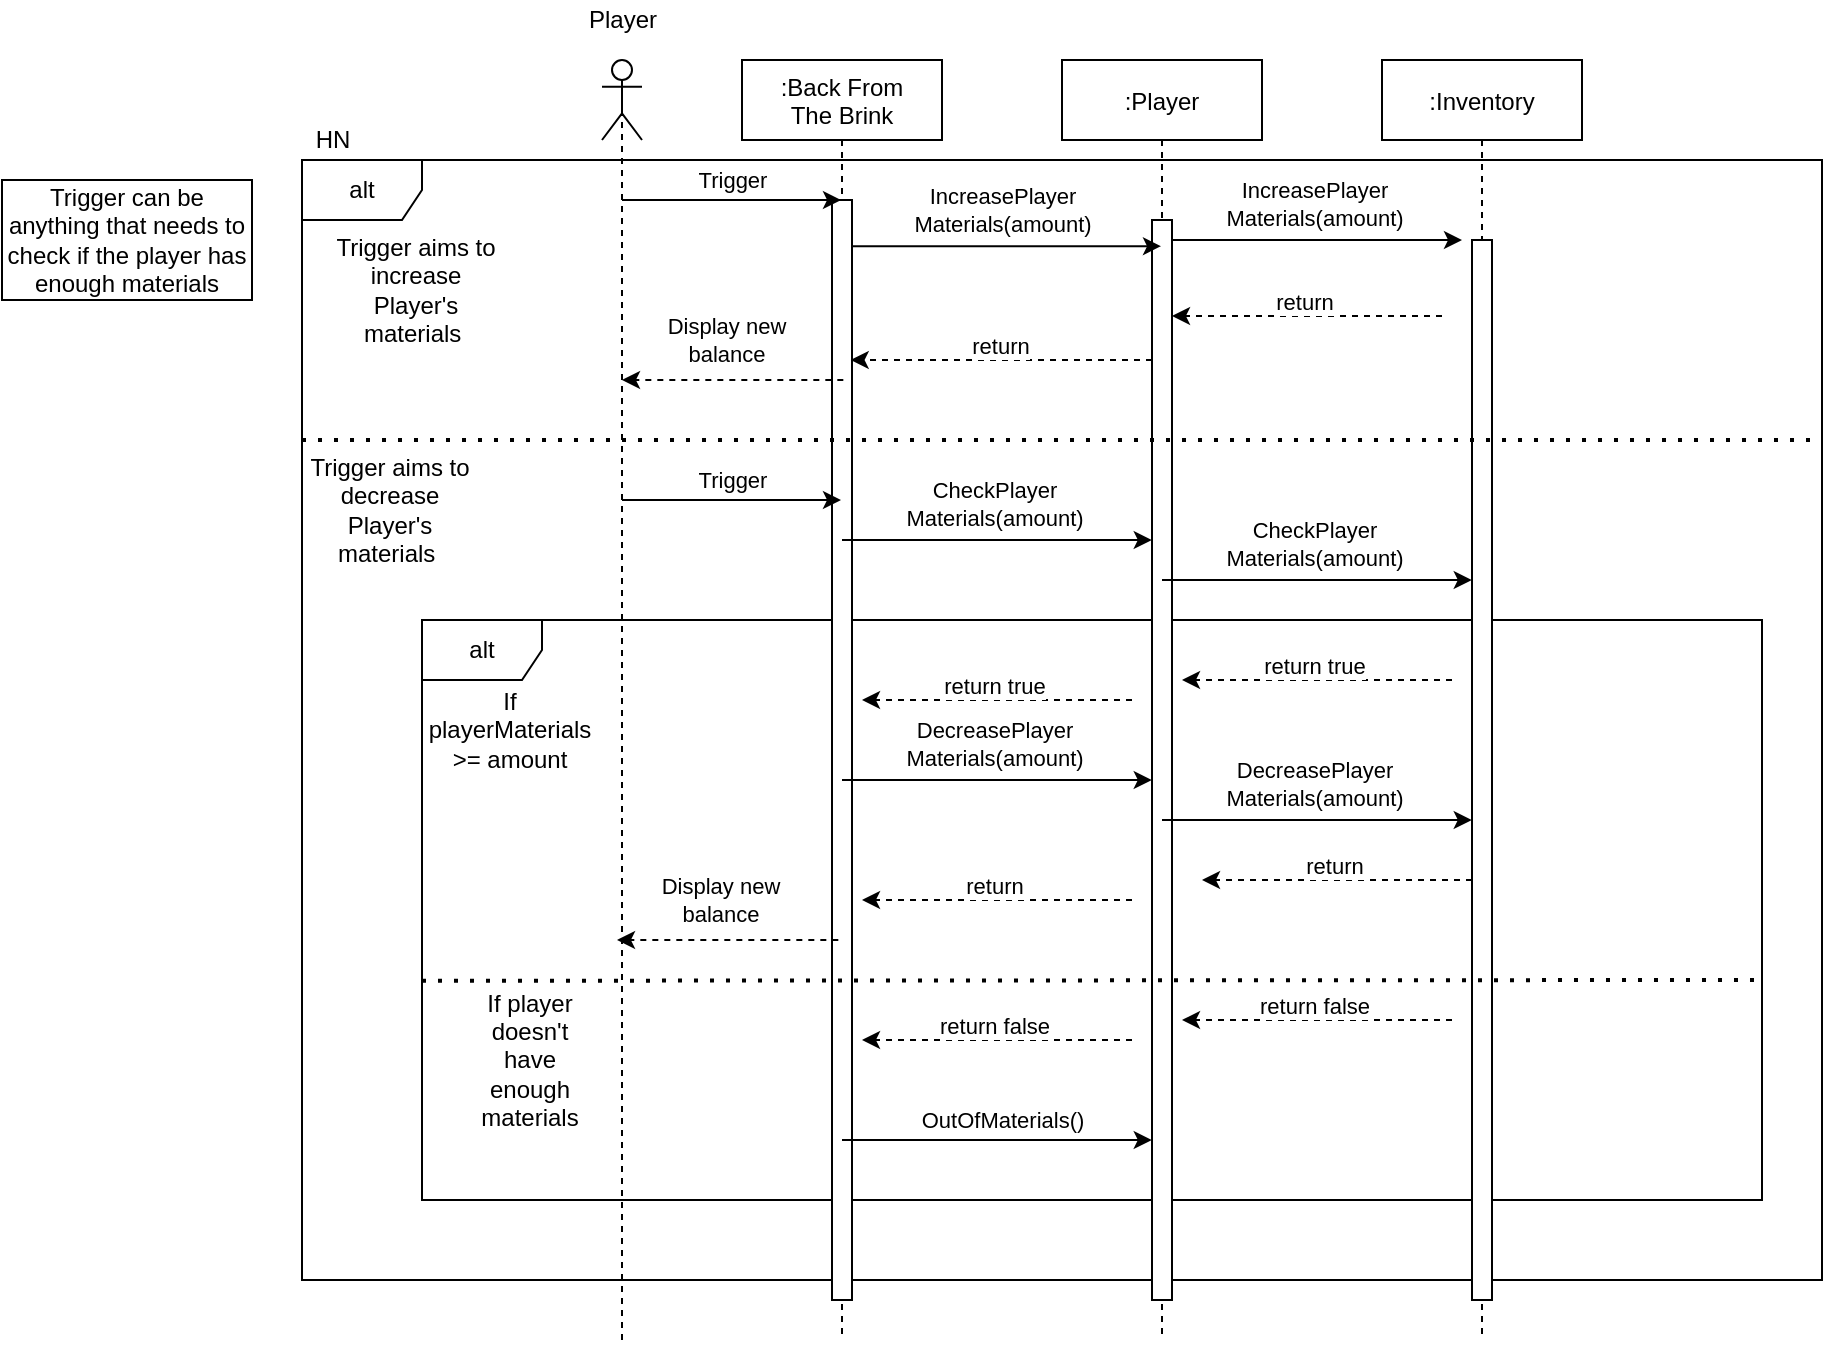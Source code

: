 <mxfile version="13.9.9" type="device"><diagram id="kgpKYQtTHZ0yAKxKKP6v" name="Page-1"><mxGraphModel dx="1592" dy="567" grid="1" gridSize="10" guides="1" tooltips="1" connect="1" arrows="1" fold="1" page="1" pageScale="1" pageWidth="850" pageHeight="1100" math="0" shadow="0"><root><mxCell id="0"/><mxCell id="1" parent="0"/><mxCell id="u-2S_OhRs1uuInYMgHcG-6" value="alt" style="shape=umlFrame;whiteSpace=wrap;html=1;" vertex="1" parent="1"><mxGeometry x="-100" y="130" width="760" height="560" as="geometry"/></mxCell><mxCell id="u-2S_OhRs1uuInYMgHcG-26" value="alt" style="shape=umlFrame;whiteSpace=wrap;html=1;" vertex="1" parent="1"><mxGeometry x="-40" y="360" width="670" height="290" as="geometry"/></mxCell><mxCell id="3nuBFxr9cyL0pnOWT2aG-1" value=":Back From&#10;The Brink" style="shape=umlLifeline;perimeter=lifelinePerimeter;container=1;collapsible=0;recursiveResize=0;rounded=0;shadow=0;strokeWidth=1;" parent="1" vertex="1"><mxGeometry x="120" y="80" width="100" height="640" as="geometry"/></mxCell><mxCell id="3nuBFxr9cyL0pnOWT2aG-2" value="" style="points=[];perimeter=orthogonalPerimeter;rounded=0;shadow=0;strokeWidth=1;" parent="3nuBFxr9cyL0pnOWT2aG-1" vertex="1"><mxGeometry x="45" y="70" width="10" height="550" as="geometry"/></mxCell><mxCell id="3nuBFxr9cyL0pnOWT2aG-5" value=":Player" style="shape=umlLifeline;perimeter=lifelinePerimeter;container=1;collapsible=0;recursiveResize=0;rounded=0;shadow=0;strokeWidth=1;" parent="1" vertex="1"><mxGeometry x="280" y="80" width="100" height="640" as="geometry"/></mxCell><mxCell id="3nuBFxr9cyL0pnOWT2aG-6" value="" style="points=[];perimeter=orthogonalPerimeter;rounded=0;shadow=0;strokeWidth=1;" parent="3nuBFxr9cyL0pnOWT2aG-5" vertex="1"><mxGeometry x="45" y="80" width="10" height="540" as="geometry"/></mxCell><mxCell id="ICzBVdSw6qREEAKZk2CO-2" value="" style="shape=umlActor;verticalLabelPosition=bottom;verticalAlign=top;html=1;" parent="1" vertex="1"><mxGeometry x="50" y="80" width="20" height="40" as="geometry"/></mxCell><mxCell id="ICzBVdSw6qREEAKZk2CO-3" value="" style="endArrow=none;dashed=1;html=1;entryX=0.5;entryY=0.5;entryDx=0;entryDy=0;entryPerimeter=0;" parent="1" target="ICzBVdSw6qREEAKZk2CO-2" edge="1"><mxGeometry width="50" height="50" relative="1" as="geometry"><mxPoint x="60" y="720" as="sourcePoint"/><mxPoint x="60" y="190" as="targetPoint"/></mxGeometry></mxCell><mxCell id="ICzBVdSw6qREEAKZk2CO-4" value=":Inventory" style="shape=umlLifeline;perimeter=lifelinePerimeter;container=1;collapsible=0;recursiveResize=0;rounded=0;shadow=0;strokeWidth=1;" parent="1" vertex="1"><mxGeometry x="440" y="80" width="100" height="640" as="geometry"/></mxCell><mxCell id="ICzBVdSw6qREEAKZk2CO-5" value="" style="points=[];perimeter=orthogonalPerimeter;rounded=0;shadow=0;strokeWidth=1;" parent="ICzBVdSw6qREEAKZk2CO-4" vertex="1"><mxGeometry x="45" y="90" width="10" height="530" as="geometry"/></mxCell><mxCell id="ICzBVdSw6qREEAKZk2CO-16" value="Player" style="text;html=1;align=center;verticalAlign=middle;resizable=0;points=[];autosize=1;" parent="1" vertex="1"><mxGeometry x="35" y="50" width="50" height="20" as="geometry"/></mxCell><mxCell id="dzJbwAdTw-zOQSNk2PBE-1" value="HN" style="text;html=1;align=center;verticalAlign=middle;resizable=0;points=[];autosize=1;" parent="1" vertex="1"><mxGeometry x="-100" y="110" width="30" height="20" as="geometry"/></mxCell><mxCell id="u-2S_OhRs1uuInYMgHcG-1" value="Trigger can be anything that needs to check if the player has enough materials" style="rounded=0;whiteSpace=wrap;html=1;" vertex="1" parent="1"><mxGeometry x="-250" y="140" width="125" height="60" as="geometry"/></mxCell><mxCell id="u-2S_OhRs1uuInYMgHcG-2" value="" style="endArrow=classic;html=1;" edge="1" parent="1" target="3nuBFxr9cyL0pnOWT2aG-1"><mxGeometry width="50" height="50" relative="1" as="geometry"><mxPoint x="60" y="150" as="sourcePoint"/><mxPoint x="110" y="150" as="targetPoint"/></mxGeometry></mxCell><mxCell id="u-2S_OhRs1uuInYMgHcG-3" value="Trigger" style="edgeLabel;html=1;align=center;verticalAlign=middle;resizable=0;points=[];" vertex="1" connectable="0" parent="u-2S_OhRs1uuInYMgHcG-2"><mxGeometry x="-0.002" y="1" relative="1" as="geometry"><mxPoint y="-9" as="offset"/></mxGeometry></mxCell><mxCell id="u-2S_OhRs1uuInYMgHcG-4" value="IncreasePlayer&lt;br&gt;Materials(amount)" style="endArrow=classic;html=1;exitX=0.962;exitY=0.042;exitDx=0;exitDy=0;exitPerimeter=0;" edge="1" parent="1" source="3nuBFxr9cyL0pnOWT2aG-2" target="3nuBFxr9cyL0pnOWT2aG-5"><mxGeometry x="-0.027" y="18" width="50" height="50" relative="1" as="geometry"><mxPoint x="235" y="160" as="sourcePoint"/><mxPoint x="275" y="160" as="targetPoint"/><mxPoint as="offset"/></mxGeometry></mxCell><mxCell id="u-2S_OhRs1uuInYMgHcG-5" value="IncreasePlayer&lt;br&gt;Materials(amount)" style="endArrow=classic;html=1;" edge="1" parent="1" source="3nuBFxr9cyL0pnOWT2aG-6"><mxGeometry x="-0.027" y="18" width="50" height="50" relative="1" as="geometry"><mxPoint x="390" y="170" as="sourcePoint"/><mxPoint x="480" y="170" as="targetPoint"/><mxPoint as="offset"/></mxGeometry></mxCell><mxCell id="u-2S_OhRs1uuInYMgHcG-7" value="" style="endArrow=none;dashed=1;html=1;dashPattern=1 3;strokeWidth=2;" edge="1" parent="1"><mxGeometry width="50" height="50" relative="1" as="geometry"><mxPoint x="-100" y="270" as="sourcePoint"/><mxPoint x="660" y="270" as="targetPoint"/></mxGeometry></mxCell><mxCell id="u-2S_OhRs1uuInYMgHcG-16" value="Trigger aims to increase Player's materials&amp;nbsp;" style="text;html=1;strokeColor=none;fillColor=none;align=center;verticalAlign=middle;whiteSpace=wrap;rounded=0;" vertex="1" parent="1"><mxGeometry x="-87" y="170" width="87.5" height="50" as="geometry"/></mxCell><mxCell id="u-2S_OhRs1uuInYMgHcG-17" value="Trigger aims to decrease Player's materials&amp;nbsp;" style="text;html=1;strokeColor=none;fillColor=none;align=center;verticalAlign=middle;whiteSpace=wrap;rounded=0;" vertex="1" parent="1"><mxGeometry x="-100" y="280" width="87.5" height="50" as="geometry"/></mxCell><mxCell id="u-2S_OhRs1uuInYMgHcG-18" value="" style="endArrow=classic;html=1;" edge="1" parent="1"><mxGeometry width="50" height="50" relative="1" as="geometry"><mxPoint x="60.0" y="300" as="sourcePoint"/><mxPoint x="169.5" y="300" as="targetPoint"/></mxGeometry></mxCell><mxCell id="u-2S_OhRs1uuInYMgHcG-19" value="Trigger" style="edgeLabel;html=1;align=center;verticalAlign=middle;resizable=0;points=[];" vertex="1" connectable="0" parent="u-2S_OhRs1uuInYMgHcG-18"><mxGeometry x="-0.002" y="1" relative="1" as="geometry"><mxPoint y="-9" as="offset"/></mxGeometry></mxCell><mxCell id="u-2S_OhRs1uuInYMgHcG-20" value="" style="endArrow=classic;html=1;dashed=1;" edge="1" parent="1" target="3nuBFxr9cyL0pnOWT2aG-6"><mxGeometry width="50" height="50" relative="1" as="geometry"><mxPoint x="470" y="208" as="sourcePoint"/><mxPoint x="240" y="270" as="targetPoint"/></mxGeometry></mxCell><mxCell id="u-2S_OhRs1uuInYMgHcG-21" value="return" style="edgeLabel;html=1;align=center;verticalAlign=middle;resizable=0;points=[];" vertex="1" connectable="0" parent="u-2S_OhRs1uuInYMgHcG-20"><mxGeometry x="-0.185" y="1" relative="1" as="geometry"><mxPoint x="-14.28" y="-8.56" as="offset"/></mxGeometry></mxCell><mxCell id="u-2S_OhRs1uuInYMgHcG-22" value="" style="endArrow=classic;html=1;exitX=0.066;exitY=0.939;exitDx=0;exitDy=0;exitPerimeter=0;dashed=1;" edge="1" parent="1"><mxGeometry width="50" height="50" relative="1" as="geometry"><mxPoint x="325.0" y="230.0" as="sourcePoint"/><mxPoint x="174.34" y="230.0" as="targetPoint"/></mxGeometry></mxCell><mxCell id="u-2S_OhRs1uuInYMgHcG-23" value="return" style="edgeLabel;html=1;align=center;verticalAlign=middle;resizable=0;points=[];" vertex="1" connectable="0" parent="u-2S_OhRs1uuInYMgHcG-22"><mxGeometry x="-0.185" y="1" relative="1" as="geometry"><mxPoint x="-14.28" y="-8.56" as="offset"/></mxGeometry></mxCell><mxCell id="u-2S_OhRs1uuInYMgHcG-24" value="" style="endArrow=classic;html=1;exitX=0.066;exitY=0.939;exitDx=0;exitDy=0;exitPerimeter=0;dashed=1;" edge="1" parent="1"><mxGeometry width="50" height="50" relative="1" as="geometry"><mxPoint x="170.66" y="240" as="sourcePoint"/><mxPoint x="60" y="240" as="targetPoint"/></mxGeometry></mxCell><mxCell id="u-2S_OhRs1uuInYMgHcG-25" value="Display new &lt;br&gt;balance" style="edgeLabel;html=1;align=center;verticalAlign=middle;resizable=0;points=[];" vertex="1" connectable="0" parent="u-2S_OhRs1uuInYMgHcG-24"><mxGeometry x="-0.185" y="1" relative="1" as="geometry"><mxPoint x="-14.28" y="-21" as="offset"/></mxGeometry></mxCell><mxCell id="u-2S_OhRs1uuInYMgHcG-27" value="If playerMaterials &amp;gt;= amount" style="text;html=1;strokeColor=none;fillColor=none;align=center;verticalAlign=middle;whiteSpace=wrap;rounded=0;" vertex="1" parent="1"><mxGeometry x="-40" y="390" width="87.5" height="50" as="geometry"/></mxCell><mxCell id="u-2S_OhRs1uuInYMgHcG-28" value="CheckPlayer&lt;br&gt;Materials(amount)" style="endArrow=classic;html=1;exitX=0.962;exitY=0.042;exitDx=0;exitDy=0;exitPerimeter=0;" edge="1" parent="1"><mxGeometry x="-0.027" y="18" width="50" height="50" relative="1" as="geometry"><mxPoint x="170.0" y="320.0" as="sourcePoint"/><mxPoint x="324.88" y="320.0" as="targetPoint"/><mxPoint as="offset"/></mxGeometry></mxCell><mxCell id="u-2S_OhRs1uuInYMgHcG-29" value="CheckPlayer&lt;br&gt;Materials(amount)" style="endArrow=classic;html=1;exitX=0.962;exitY=0.042;exitDx=0;exitDy=0;exitPerimeter=0;" edge="1" parent="1"><mxGeometry x="-0.027" y="18" width="50" height="50" relative="1" as="geometry"><mxPoint x="330.0" y="340.0" as="sourcePoint"/><mxPoint x="484.88" y="340.0" as="targetPoint"/><mxPoint as="offset"/></mxGeometry></mxCell><mxCell id="u-2S_OhRs1uuInYMgHcG-30" value="" style="endArrow=classic;html=1;dashed=1;" edge="1" parent="1"><mxGeometry width="50" height="50" relative="1" as="geometry"><mxPoint x="475" y="390" as="sourcePoint"/><mxPoint x="340.0" y="390" as="targetPoint"/></mxGeometry></mxCell><mxCell id="u-2S_OhRs1uuInYMgHcG-31" value="return true" style="edgeLabel;html=1;align=center;verticalAlign=middle;resizable=0;points=[];" vertex="1" connectable="0" parent="u-2S_OhRs1uuInYMgHcG-30"><mxGeometry x="-0.185" y="1" relative="1" as="geometry"><mxPoint x="-14.28" y="-8.56" as="offset"/></mxGeometry></mxCell><mxCell id="u-2S_OhRs1uuInYMgHcG-32" value="" style="endArrow=classic;html=1;dashed=1;" edge="1" parent="1"><mxGeometry width="50" height="50" relative="1" as="geometry"><mxPoint x="315" y="400.0" as="sourcePoint"/><mxPoint x="180.0" y="400.0" as="targetPoint"/></mxGeometry></mxCell><mxCell id="u-2S_OhRs1uuInYMgHcG-33" value="return true" style="edgeLabel;html=1;align=center;verticalAlign=middle;resizable=0;points=[];" vertex="1" connectable="0" parent="u-2S_OhRs1uuInYMgHcG-32"><mxGeometry x="-0.185" y="1" relative="1" as="geometry"><mxPoint x="-14.28" y="-8.56" as="offset"/></mxGeometry></mxCell><mxCell id="u-2S_OhRs1uuInYMgHcG-34" value="DecreasePlayer&lt;br&gt;Materials(amount)" style="endArrow=classic;html=1;exitX=0.962;exitY=0.042;exitDx=0;exitDy=0;exitPerimeter=0;" edge="1" parent="1"><mxGeometry x="-0.027" y="18" width="50" height="50" relative="1" as="geometry"><mxPoint x="170.0" y="440.0" as="sourcePoint"/><mxPoint x="324.88" y="440.0" as="targetPoint"/><mxPoint as="offset"/></mxGeometry></mxCell><mxCell id="u-2S_OhRs1uuInYMgHcG-35" value="DecreasePlayer&lt;br&gt;Materials(amount)" style="endArrow=classic;html=1;exitX=0.962;exitY=0.042;exitDx=0;exitDy=0;exitPerimeter=0;" edge="1" parent="1"><mxGeometry x="-0.027" y="18" width="50" height="50" relative="1" as="geometry"><mxPoint x="330.0" y="460.0" as="sourcePoint"/><mxPoint x="484.88" y="460.0" as="targetPoint"/><mxPoint as="offset"/></mxGeometry></mxCell><mxCell id="u-2S_OhRs1uuInYMgHcG-36" value="" style="endArrow=classic;html=1;dashed=1;" edge="1" parent="1"><mxGeometry width="50" height="50" relative="1" as="geometry"><mxPoint x="485" y="490.0" as="sourcePoint"/><mxPoint x="350.0" y="490.0" as="targetPoint"/></mxGeometry></mxCell><mxCell id="u-2S_OhRs1uuInYMgHcG-37" value="return" style="edgeLabel;html=1;align=center;verticalAlign=middle;resizable=0;points=[];" vertex="1" connectable="0" parent="u-2S_OhRs1uuInYMgHcG-36"><mxGeometry x="-0.185" y="1" relative="1" as="geometry"><mxPoint x="-14.28" y="-8.56" as="offset"/></mxGeometry></mxCell><mxCell id="u-2S_OhRs1uuInYMgHcG-38" value="" style="endArrow=classic;html=1;dashed=1;" edge="1" parent="1"><mxGeometry width="50" height="50" relative="1" as="geometry"><mxPoint x="315" y="500" as="sourcePoint"/><mxPoint x="180.0" y="500" as="targetPoint"/></mxGeometry></mxCell><mxCell id="u-2S_OhRs1uuInYMgHcG-39" value="return" style="edgeLabel;html=1;align=center;verticalAlign=middle;resizable=0;points=[];" vertex="1" connectable="0" parent="u-2S_OhRs1uuInYMgHcG-38"><mxGeometry x="-0.185" y="1" relative="1" as="geometry"><mxPoint x="-14.28" y="-8.56" as="offset"/></mxGeometry></mxCell><mxCell id="u-2S_OhRs1uuInYMgHcG-44" value="" style="endArrow=classic;html=1;exitX=0.066;exitY=0.939;exitDx=0;exitDy=0;exitPerimeter=0;dashed=1;" edge="1" parent="1"><mxGeometry width="50" height="50" relative="1" as="geometry"><mxPoint x="168.16" y="520" as="sourcePoint"/><mxPoint x="57.5" y="520" as="targetPoint"/></mxGeometry></mxCell><mxCell id="u-2S_OhRs1uuInYMgHcG-45" value="Display new &lt;br&gt;balance" style="edgeLabel;html=1;align=center;verticalAlign=middle;resizable=0;points=[];" vertex="1" connectable="0" parent="u-2S_OhRs1uuInYMgHcG-44"><mxGeometry x="-0.185" y="1" relative="1" as="geometry"><mxPoint x="-14.28" y="-21" as="offset"/></mxGeometry></mxCell><mxCell id="u-2S_OhRs1uuInYMgHcG-46" value="" style="endArrow=none;dashed=1;html=1;dashPattern=1 3;strokeWidth=2;exitX=0;exitY=0.622;exitDx=0;exitDy=0;exitPerimeter=0;" edge="1" parent="1" source="u-2S_OhRs1uuInYMgHcG-26"><mxGeometry width="50" height="50" relative="1" as="geometry"><mxPoint x="-20" y="540" as="sourcePoint"/><mxPoint x="630" y="540" as="targetPoint"/></mxGeometry></mxCell><mxCell id="u-2S_OhRs1uuInYMgHcG-47" value="If player doesn't have enough materials" style="text;html=1;strokeColor=none;fillColor=none;align=center;verticalAlign=middle;whiteSpace=wrap;rounded=0;" vertex="1" parent="1"><mxGeometry x="-20" y="550" width="67.5" height="60" as="geometry"/></mxCell><mxCell id="u-2S_OhRs1uuInYMgHcG-48" value="" style="endArrow=classic;html=1;dashed=1;" edge="1" parent="1"><mxGeometry width="50" height="50" relative="1" as="geometry"><mxPoint x="475" y="560.0" as="sourcePoint"/><mxPoint x="340.0" y="560.0" as="targetPoint"/></mxGeometry></mxCell><mxCell id="u-2S_OhRs1uuInYMgHcG-49" value="return false" style="edgeLabel;html=1;align=center;verticalAlign=middle;resizable=0;points=[];" vertex="1" connectable="0" parent="u-2S_OhRs1uuInYMgHcG-48"><mxGeometry x="-0.185" y="1" relative="1" as="geometry"><mxPoint x="-14.28" y="-8.56" as="offset"/></mxGeometry></mxCell><mxCell id="u-2S_OhRs1uuInYMgHcG-50" value="" style="endArrow=classic;html=1;dashed=1;" edge="1" parent="1"><mxGeometry width="50" height="50" relative="1" as="geometry"><mxPoint x="315" y="570" as="sourcePoint"/><mxPoint x="180.0" y="570" as="targetPoint"/></mxGeometry></mxCell><mxCell id="u-2S_OhRs1uuInYMgHcG-51" value="return false" style="edgeLabel;html=1;align=center;verticalAlign=middle;resizable=0;points=[];" vertex="1" connectable="0" parent="u-2S_OhRs1uuInYMgHcG-50"><mxGeometry x="-0.185" y="1" relative="1" as="geometry"><mxPoint x="-14.28" y="-8.56" as="offset"/></mxGeometry></mxCell><mxCell id="u-2S_OhRs1uuInYMgHcG-52" value="OutOfMaterials()" style="endArrow=classic;html=1;exitX=0.962;exitY=0.042;exitDx=0;exitDy=0;exitPerimeter=0;" edge="1" parent="1"><mxGeometry x="0.033" y="10" width="50" height="50" relative="1" as="geometry"><mxPoint x="170.0" y="620.0" as="sourcePoint"/><mxPoint x="324.88" y="620.0" as="targetPoint"/><mxPoint as="offset"/></mxGeometry></mxCell></root></mxGraphModel></diagram></mxfile>